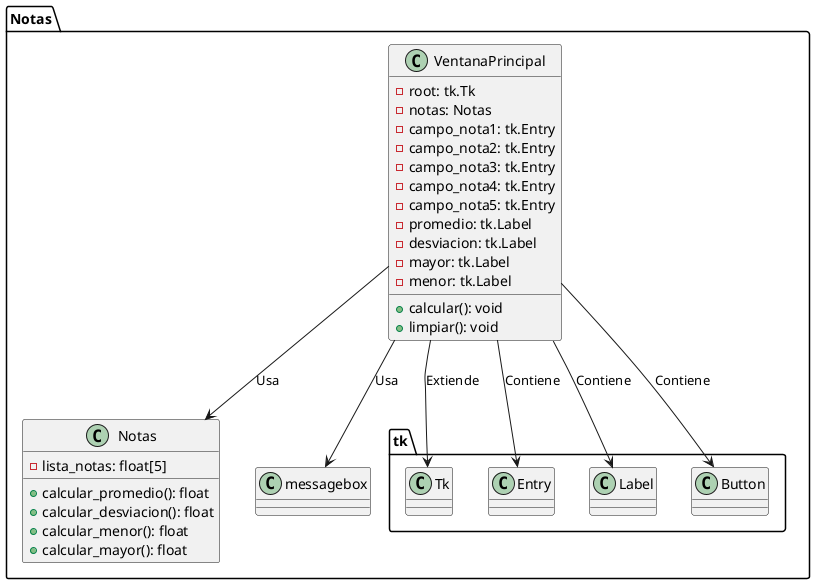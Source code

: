 @startuml
package Notas {
    class Notas {
        - lista_notas: float[5]
        + calcular_promedio(): float
        + calcular_desviacion(): float
        + calcular_menor(): float
        + calcular_mayor(): float
    }

    class VentanaPrincipal {
        - root: tk.Tk
        - notas: Notas
        - campo_nota1: tk.Entry
        - campo_nota2: tk.Entry
        - campo_nota3: tk.Entry
        - campo_nota4: tk.Entry
        - campo_nota5: tk.Entry
        - promedio: tk.Label
        - desviacion: tk.Label
        - mayor: tk.Label
        - menor: tk.Label
        + calcular(): void
        + limpiar(): void
    }

    class tk.Tk
    class tk.Entry
    class tk.Label
    class tk.Button
    class messagebox

    VentanaPrincipal --> Notas : "Usa"
    VentanaPrincipal --> tk.Tk : "Extiende"
    VentanaPrincipal --> tk.Entry : "Contiene"
    VentanaPrincipal --> tk.Label : "Contiene"
    VentanaPrincipal --> tk.Button : "Contiene"
    VentanaPrincipal --> messagebox : "Usa"
}
@enduml
